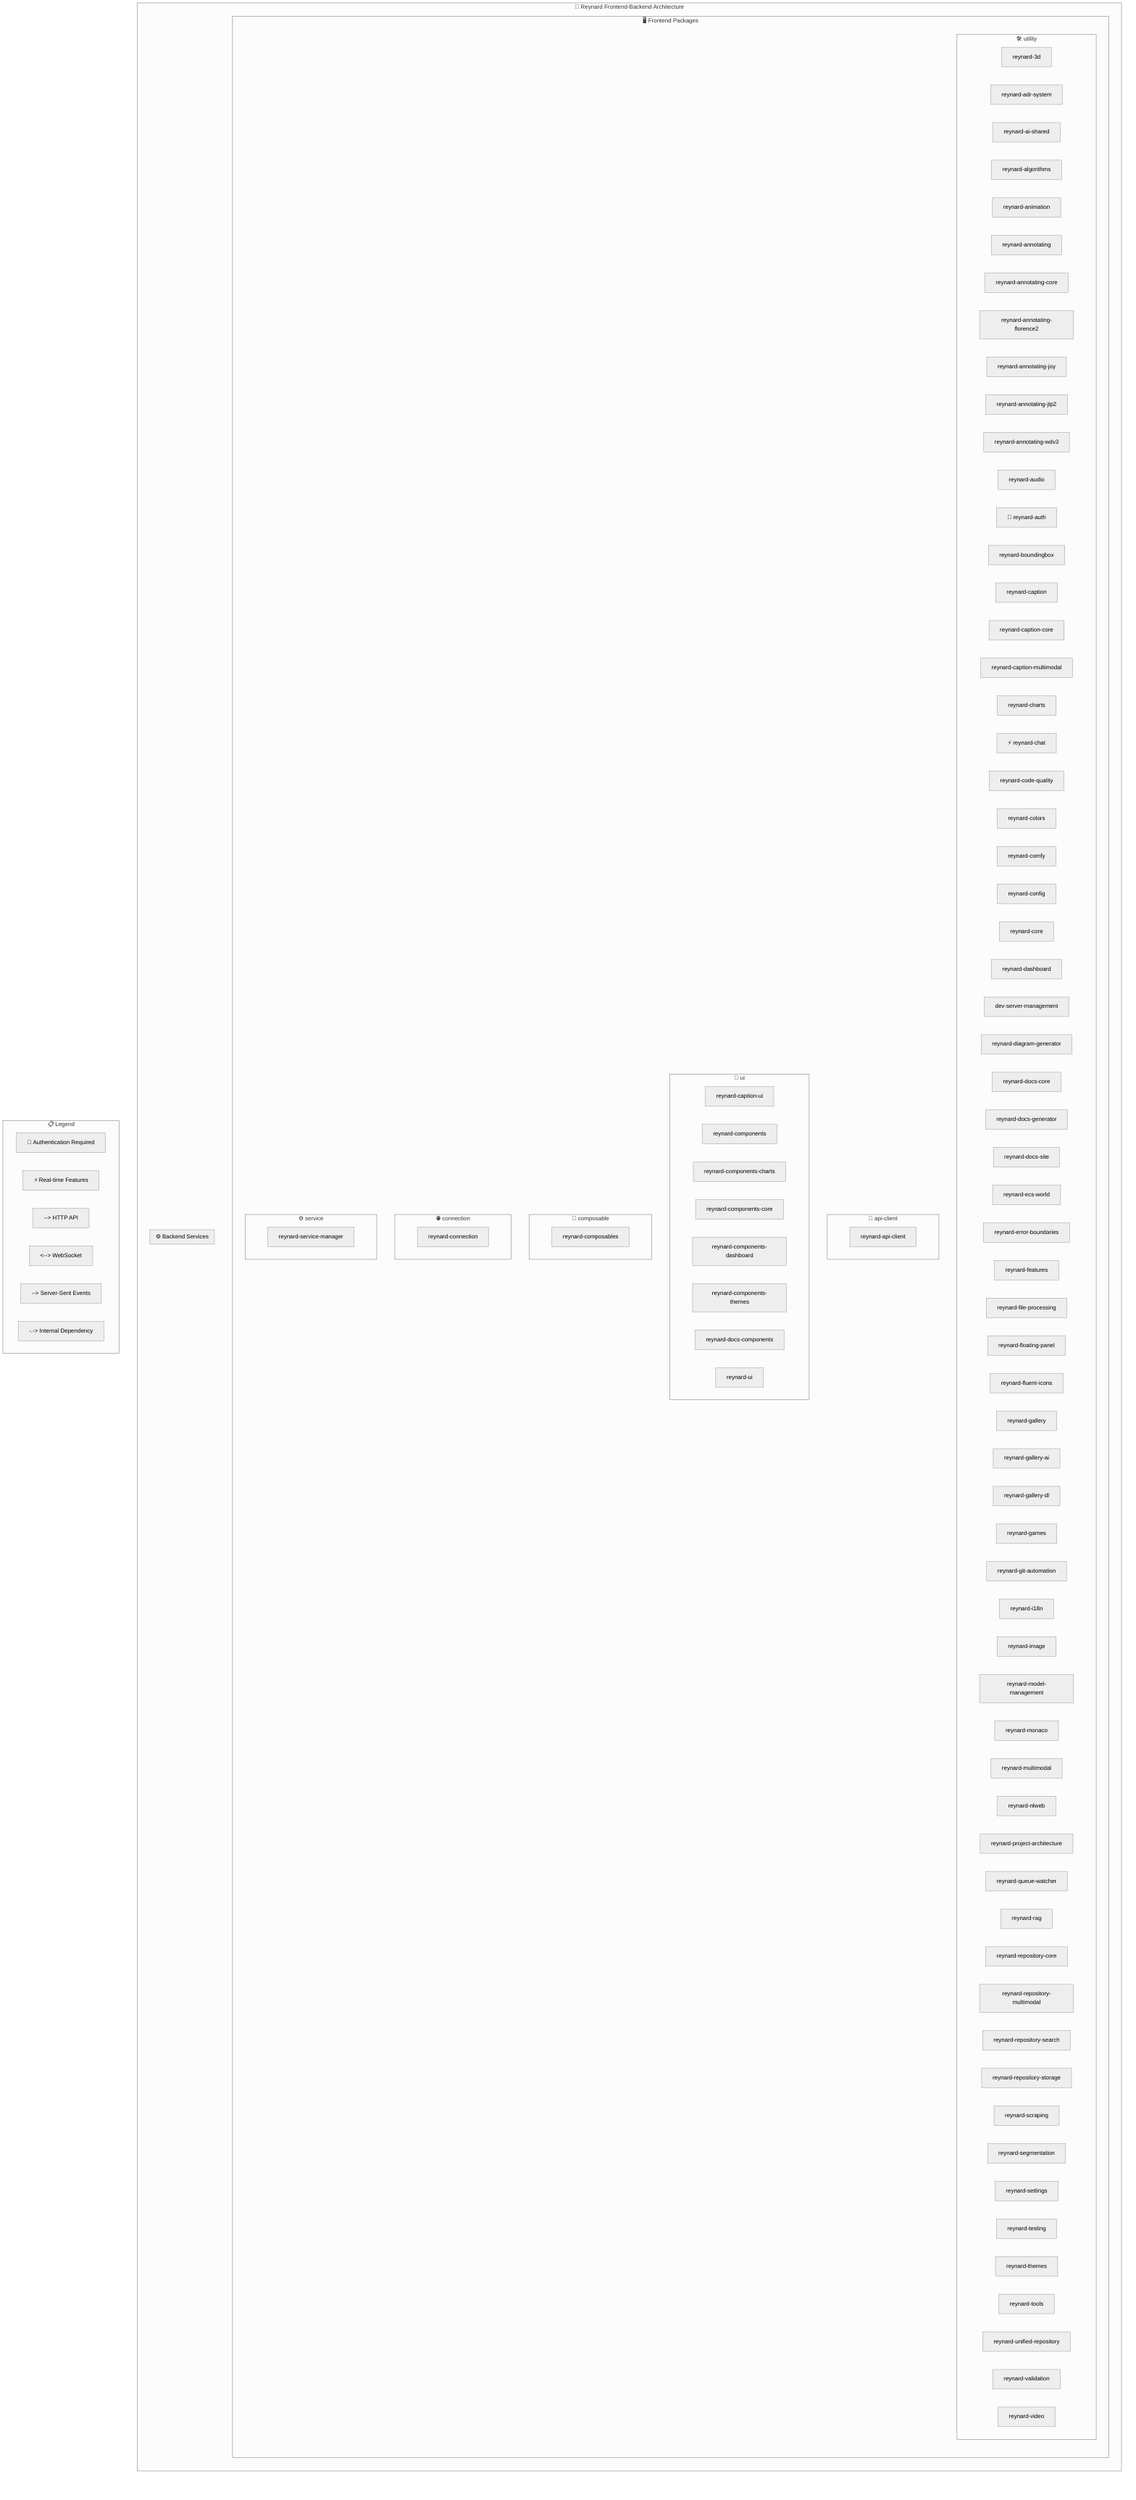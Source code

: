 %%{init: {'theme': 'neutral'}}%%
graph TB
    subgraph "🦊 Reynard Frontend-Backend Architecture"
        direction TB

        subgraph frontend["🖥️ Frontend Packages"]
            direction TB
            subgraph utility["🛠️ utility"]
                direction LR
                reynard_3d[" reynard-3d"]
                reynard_adr_system[" reynard-adr-system"]
                reynard_ai_shared[" reynard-ai-shared"]
                reynard_algorithms[" reynard-algorithms"]
                reynard_animation[" reynard-animation"]
                reynard_annotating[" reynard-annotating"]
                reynard_annotating_core[" reynard-annotating-core"]
                reynard_annotating_florence2[" reynard-annotating-florence2"]
                reynard_annotating_joy[" reynard-annotating-joy"]
                reynard_annotating_jtp2[" reynard-annotating-jtp2"]
                reynard_annotating_wdv3[" reynard-annotating-wdv3"]
                reynard_audio[" reynard-audio"]
                reynard_auth["🔐 reynard-auth"]
                reynard_boundingbox[" reynard-boundingbox"]
                reynard_caption[" reynard-caption"]
                reynard_caption_core[" reynard-caption-core"]
                reynard_caption_multimodal[" reynard-caption-multimodal"]
                reynard_charts[" reynard-charts"]
                reynard_chat["⚡ reynard-chat"]
                reynard_code_quality[" reynard-code-quality"]
                reynard_colors[" reynard-colors"]
                reynard_comfy[" reynard-comfy"]
                reynard_config[" reynard-config"]
                reynard_core[" reynard-core"]
                reynard_dashboard[" reynard-dashboard"]
                dev_server_management[" dev-server-management"]
                reynard_diagram_generator[" reynard-diagram-generator"]
                reynard_docs_core[" reynard-docs-core"]
                reynard_docs_generator[" reynard-docs-generator"]
                reynard_docs_site[" reynard-docs-site"]
                reynard_ecs_world[" reynard-ecs-world"]
                reynard_error_boundaries[" reynard-error-boundaries"]
                reynard_features[" reynard-features"]
                reynard_file_processing[" reynard-file-processing"]
                reynard_floating_panel[" reynard-floating-panel"]
                reynard_fluent_icons[" reynard-fluent-icons"]
                reynard_gallery[" reynard-gallery"]
                reynard_gallery_ai[" reynard-gallery-ai"]
                reynard_gallery_dl[" reynard-gallery-dl"]
                reynard_games[" reynard-games"]
                reynard_git_automation[" reynard-git-automation"]
                reynard_i18n[" reynard-i18n"]
                reynard_image[" reynard-image"]
                reynard_model_management[" reynard-model-management"]
                reynard_monaco[" reynard-monaco"]
                reynard_multimodal[" reynard-multimodal"]
                reynard_nlweb[" reynard-nlweb"]
                reynard_project_architecture[" reynard-project-architecture"]
                reynard_queue_watcher[" reynard-queue-watcher"]
                reynard_rag[" reynard-rag"]
                reynard_repository_core[" reynard-repository-core"]
                reynard_repository_multimodal[" reynard-repository-multimodal"]
                reynard_repository_search[" reynard-repository-search"]
                reynard_repository_storage[" reynard-repository-storage"]
                reynard_scraping[" reynard-scraping"]
                reynard_segmentation[" reynard-segmentation"]
                reynard_settings[" reynard-settings"]
                reynard_testing[" reynard-testing"]
                reynard_themes[" reynard-themes"]
                reynard_tools[" reynard-tools"]
                reynard_unified_repository[" reynard-unified-repository"]
                reynard_validation[" reynard-validation"]
                reynard_video[" reynard-video"]
            end
            subgraph api_client["🔌 api-client"]
                direction LR
                reynard_api_client[" reynard-api-client"]
            end
            subgraph ui["🎨 ui"]
                direction LR
                reynard_caption_ui[" reynard-caption-ui"]
                reynard_components[" reynard-components"]
                reynard_components_charts[" reynard-components-charts"]
                reynard_components_core[" reynard-components-core"]
                reynard_components_dashboard[" reynard-components-dashboard"]
                reynard_components_themes[" reynard-components-themes"]
                reynard_docs_components[" reynard-docs-components"]
                reynard_ui[" reynard-ui"]
            end
            subgraph composable["🧩 composable"]
                direction LR
                reynard_composables[" reynard-composables"]
            end
            subgraph connection["🌐 connection"]
                direction LR
                reynard_connection[" reynard-connection"]
            end
            subgraph service["⚙️ service"]
                direction LR
                reynard_service_manager[" reynard-service-manager"]
            end
        end

        subgraph backend["⚙️ Backend Services"]
            direction TB
        end

        %% API Connections

        %% Internal Dependencies
    end

    subgraph legend["📋 Legend"]
        direction LR
        legend_auth["🔐 Authentication Required"]
        legend_realtime["⚡ Real-time Features"]
        legend_http["--> HTTP API"]
        legend_ws["<--> WebSocket"]
        legend_sse["--> Server-Sent Events"]
        legend_dep["-.-> Internal Dependency"]
    end